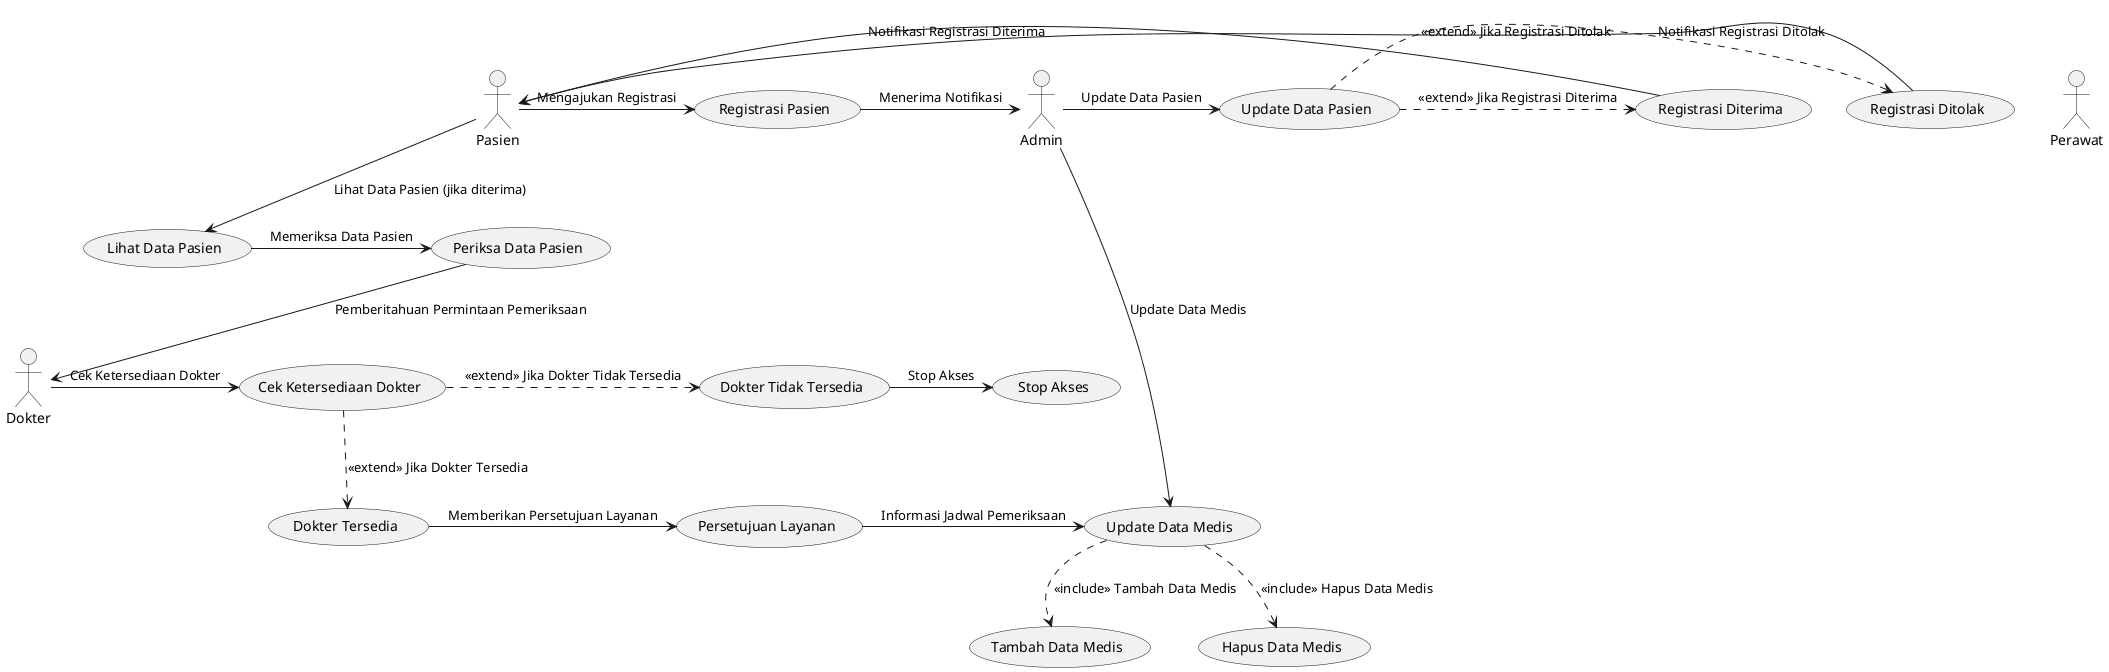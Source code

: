 @startuml usecase

actor "Pasien" as P
actor "Admin" as A
actor "Dokter" as D
actor "Perawat" as N

usecase "Registrasi Pasien" as UC1
usecase "Update Data Pasien" as UC2
usecase "Registrasi Ditolak" as UC3
usecase "Registrasi Diterima" as UC4
usecase "Update Data Medis" as UC5
usecase "Tambah Data Medis" as UC6
usecase "Hapus Data Medis" as UC7
usecase "Lihat Data Pasien" as UC8
usecase "Periksa Data Pasien" as UC9
usecase "Stop Akses" as UC11
usecase "Cek Ketersediaan Dokter" as UC12
usecase "Dokter Tersedia" as UC13
usecase "Dokter Tidak Tersedia" as UC14
usecase "Persetujuan Layanan" as UC15

' Alur registrasi pasien
P -> UC1 : Mengajukan Registrasi
UC1 -> A : Menerima Notifikasi
A -> UC2 : Update Data Pasien
UC2 .> UC3 : <<extend>> Jika Registrasi Ditolak
UC2 .> UC4 : <<extend>> Jika Registrasi Diterima
UC3 -> P : Notifikasi Registrasi Ditolak
UC4 -> P : Notifikasi Registrasi Diterima

' Alur melihat data pasien
P --> UC8 : Lihat Data Pasien (jika diterima)
UC8 -> UC9 : Memeriksa Data Pasien

' Periksa ketersediaan dokter dan layanan
UC9 --> D : Pemberitahuan Permintaan Pemeriksaan
D -> UC12 : Cek Ketersediaan Dokter
UC12 .> UC14 : <<extend>> Jika Dokter Tidak Tersedia
UC14 -> UC11 : Stop Akses
UC12 ..> UC13 : <<extend>> Jika Dokter Tersedia
UC13 -> UC15 : Memberikan Persetujuan Layanan
UC15 -> UC5 : Informasi Jadwal Pemeriksaan

' Alur pengelolaan data medis oleh admin dan dokter
A -> UC5 : Update Data Medis
UC5 ..> UC6 : <<include>> Tambah Data Medis
UC5 ..> UC7 : <<include>> Hapus Data Medis

@enduml
